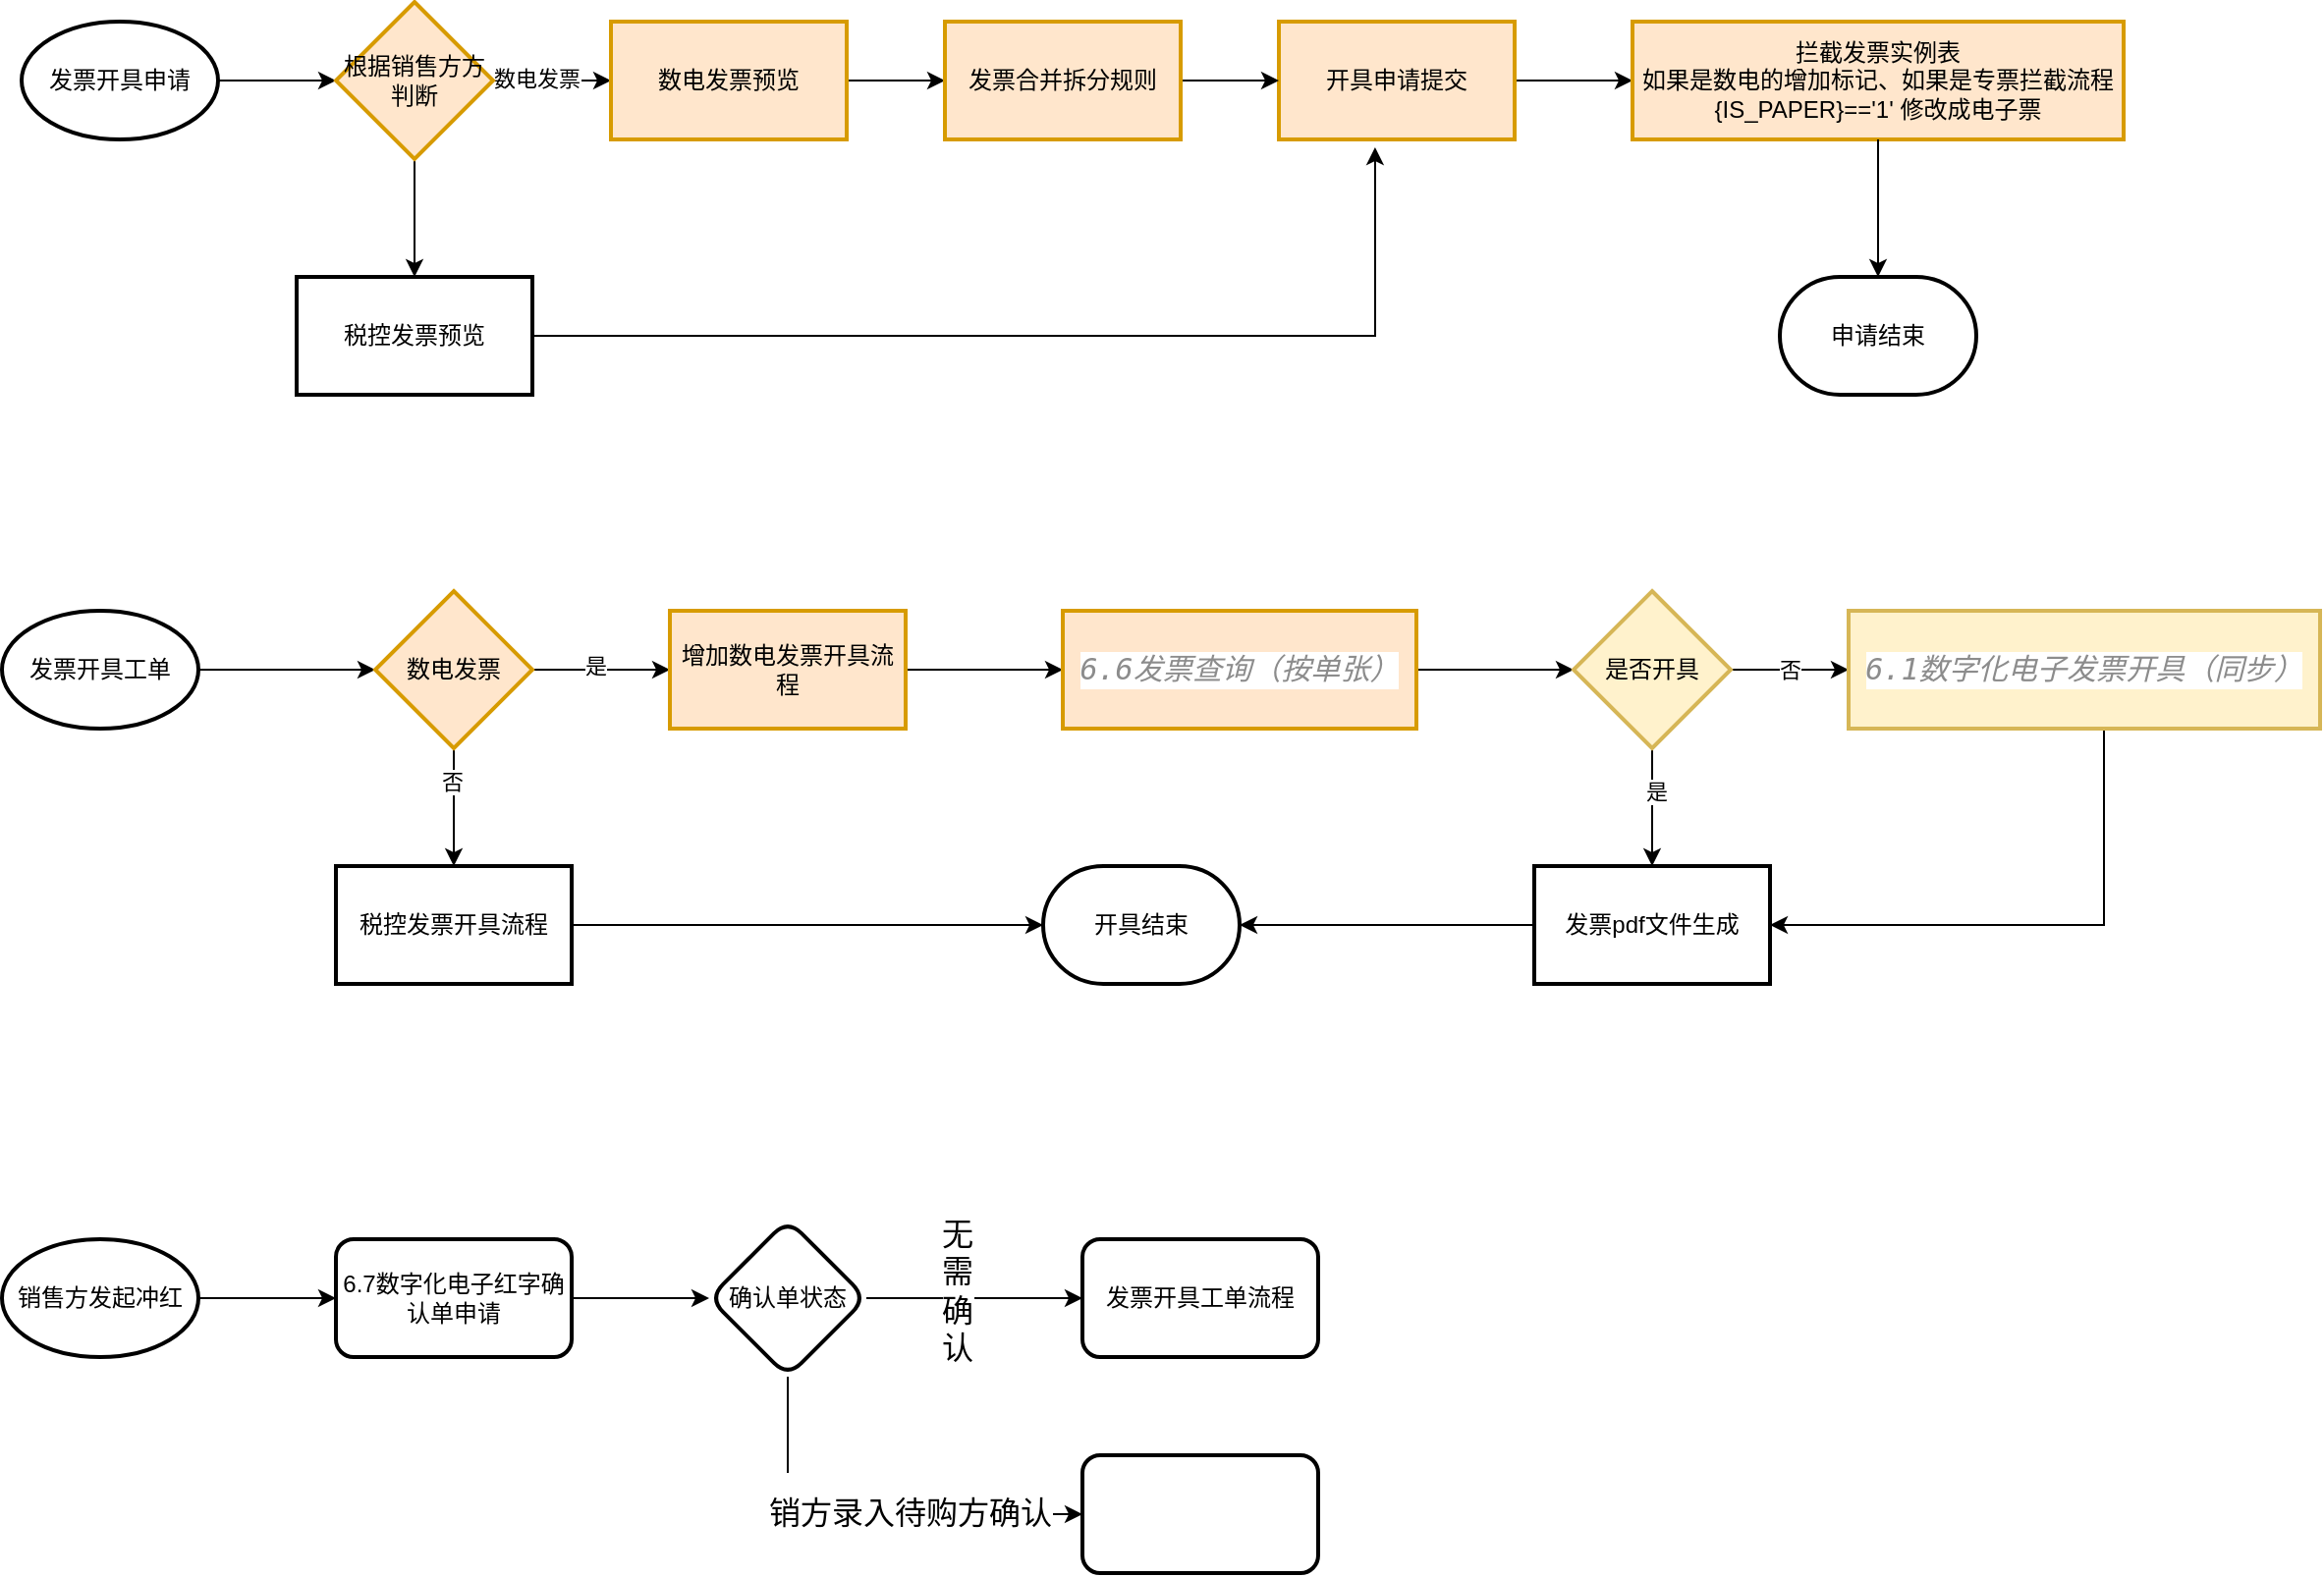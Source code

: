 <mxfile version="24.7.14">
  <diagram name="第 1 页" id="3UAAMPOmaUktBNUP9fB0">
    <mxGraphModel dx="1266" dy="605" grid="1" gridSize="10" guides="1" tooltips="1" connect="1" arrows="1" fold="1" page="1" pageScale="1" pageWidth="827" pageHeight="1169" math="0" shadow="0">
      <root>
        <mxCell id="0" />
        <mxCell id="1" parent="0" />
        <mxCell id="-Jz-nbpqpT1DS3PpgJbj-9" value="" style="edgeStyle=orthogonalEdgeStyle;rounded=0;orthogonalLoop=1;jettySize=auto;html=1;" parent="1" source="-Jz-nbpqpT1DS3PpgJbj-1" target="-Jz-nbpqpT1DS3PpgJbj-8" edge="1">
          <mxGeometry relative="1" as="geometry" />
        </mxCell>
        <mxCell id="-Jz-nbpqpT1DS3PpgJbj-1" value="发票开具申请" style="strokeWidth=2;html=1;shape=mxgraph.flowchart.start_1;whiteSpace=wrap;" parent="1" vertex="1">
          <mxGeometry x="60" y="200" width="100" height="60" as="geometry" />
        </mxCell>
        <mxCell id="-Jz-nbpqpT1DS3PpgJbj-11" value="" style="edgeStyle=orthogonalEdgeStyle;rounded=0;orthogonalLoop=1;jettySize=auto;html=1;" parent="1" source="-Jz-nbpqpT1DS3PpgJbj-8" target="-Jz-nbpqpT1DS3PpgJbj-10" edge="1">
          <mxGeometry relative="1" as="geometry" />
        </mxCell>
        <mxCell id="-Jz-nbpqpT1DS3PpgJbj-12" value="数电发票" style="edgeLabel;html=1;align=center;verticalAlign=middle;resizable=0;points=[];" parent="-Jz-nbpqpT1DS3PpgJbj-11" vertex="1" connectable="0">
          <mxGeometry x="-0.267" y="1" relative="1" as="geometry">
            <mxPoint as="offset" />
          </mxGeometry>
        </mxCell>
        <mxCell id="-Jz-nbpqpT1DS3PpgJbj-14" value="" style="edgeStyle=orthogonalEdgeStyle;rounded=0;orthogonalLoop=1;jettySize=auto;html=1;" parent="1" source="-Jz-nbpqpT1DS3PpgJbj-8" target="-Jz-nbpqpT1DS3PpgJbj-13" edge="1">
          <mxGeometry relative="1" as="geometry" />
        </mxCell>
        <mxCell id="-Jz-nbpqpT1DS3PpgJbj-8" value="根据销售方方判断" style="rhombus;whiteSpace=wrap;html=1;strokeWidth=2;fillColor=#ffe6cc;strokeColor=#d79b00;" parent="1" vertex="1">
          <mxGeometry x="220" y="190" width="80" height="80" as="geometry" />
        </mxCell>
        <mxCell id="-Jz-nbpqpT1DS3PpgJbj-57" value="" style="edgeStyle=orthogonalEdgeStyle;rounded=0;orthogonalLoop=1;jettySize=auto;html=1;" parent="1" source="-Jz-nbpqpT1DS3PpgJbj-10" target="-Jz-nbpqpT1DS3PpgJbj-56" edge="1">
          <mxGeometry relative="1" as="geometry" />
        </mxCell>
        <mxCell id="-Jz-nbpqpT1DS3PpgJbj-10" value="数电发票预览" style="whiteSpace=wrap;html=1;strokeWidth=2;fillColor=#ffe6cc;strokeColor=#d79b00;" parent="1" vertex="1">
          <mxGeometry x="360" y="200" width="120" height="60" as="geometry" />
        </mxCell>
        <mxCell id="-Jz-nbpqpT1DS3PpgJbj-13" value="税控发票预览" style="whiteSpace=wrap;html=1;strokeWidth=2;" parent="1" vertex="1">
          <mxGeometry x="200" y="330" width="120" height="60" as="geometry" />
        </mxCell>
        <mxCell id="-Jz-nbpqpT1DS3PpgJbj-18" value="" style="edgeStyle=orthogonalEdgeStyle;rounded=0;orthogonalLoop=1;jettySize=auto;html=1;" parent="1" source="-Jz-nbpqpT1DS3PpgJbj-15" target="-Jz-nbpqpT1DS3PpgJbj-17" edge="1">
          <mxGeometry relative="1" as="geometry" />
        </mxCell>
        <mxCell id="-Jz-nbpqpT1DS3PpgJbj-15" value="开具申请提交" style="whiteSpace=wrap;html=1;strokeWidth=2;fillColor=#ffe6cc;strokeColor=#d79b00;" parent="1" vertex="1">
          <mxGeometry x="700" y="200" width="120" height="60" as="geometry" />
        </mxCell>
        <mxCell id="-Jz-nbpqpT1DS3PpgJbj-17" value="拦截发票实例表&lt;div&gt;如果是数电的增加标记、如果是专票拦截流程{IS_PAPER}==&#39;1&#39; 修改成电子票&lt;/div&gt;" style="whiteSpace=wrap;html=1;strokeWidth=2;fillColor=#ffe6cc;strokeColor=#d79b00;" parent="1" vertex="1">
          <mxGeometry x="880" y="200" width="250" height="60" as="geometry" />
        </mxCell>
        <mxCell id="-Jz-nbpqpT1DS3PpgJbj-21" style="edgeStyle=orthogonalEdgeStyle;rounded=0;orthogonalLoop=1;jettySize=auto;html=1;entryX=0.408;entryY=1.067;entryDx=0;entryDy=0;entryPerimeter=0;" parent="1" source="-Jz-nbpqpT1DS3PpgJbj-13" target="-Jz-nbpqpT1DS3PpgJbj-15" edge="1">
          <mxGeometry relative="1" as="geometry" />
        </mxCell>
        <mxCell id="-Jz-nbpqpT1DS3PpgJbj-22" value="申请结束" style="strokeWidth=2;html=1;shape=mxgraph.flowchart.terminator;whiteSpace=wrap;" parent="1" vertex="1">
          <mxGeometry x="955" y="330" width="100" height="60" as="geometry" />
        </mxCell>
        <mxCell id="-Jz-nbpqpT1DS3PpgJbj-23" style="edgeStyle=orthogonalEdgeStyle;rounded=0;orthogonalLoop=1;jettySize=auto;html=1;entryX=0.5;entryY=0;entryDx=0;entryDy=0;entryPerimeter=0;" parent="1" source="-Jz-nbpqpT1DS3PpgJbj-17" target="-Jz-nbpqpT1DS3PpgJbj-22" edge="1">
          <mxGeometry relative="1" as="geometry" />
        </mxCell>
        <mxCell id="-Jz-nbpqpT1DS3PpgJbj-28" value="" style="edgeStyle=orthogonalEdgeStyle;rounded=0;orthogonalLoop=1;jettySize=auto;html=1;" parent="1" source="-Jz-nbpqpT1DS3PpgJbj-24" target="-Jz-nbpqpT1DS3PpgJbj-27" edge="1">
          <mxGeometry relative="1" as="geometry" />
        </mxCell>
        <mxCell id="-Jz-nbpqpT1DS3PpgJbj-24" value="发票开具工单" style="strokeWidth=2;html=1;shape=mxgraph.flowchart.start_1;whiteSpace=wrap;" parent="1" vertex="1">
          <mxGeometry x="50" y="500" width="100" height="60" as="geometry" />
        </mxCell>
        <mxCell id="-Jz-nbpqpT1DS3PpgJbj-30" value="" style="edgeStyle=orthogonalEdgeStyle;rounded=0;orthogonalLoop=1;jettySize=auto;html=1;" parent="1" source="-Jz-nbpqpT1DS3PpgJbj-27" target="-Jz-nbpqpT1DS3PpgJbj-29" edge="1">
          <mxGeometry relative="1" as="geometry" />
        </mxCell>
        <mxCell id="-Jz-nbpqpT1DS3PpgJbj-34" value="是" style="edgeLabel;html=1;align=center;verticalAlign=middle;resizable=0;points=[];" parent="-Jz-nbpqpT1DS3PpgJbj-30" vertex="1" connectable="0">
          <mxGeometry x="-0.086" y="2" relative="1" as="geometry">
            <mxPoint as="offset" />
          </mxGeometry>
        </mxCell>
        <mxCell id="-Jz-nbpqpT1DS3PpgJbj-33" value="" style="edgeStyle=orthogonalEdgeStyle;rounded=0;orthogonalLoop=1;jettySize=auto;html=1;" parent="1" source="-Jz-nbpqpT1DS3PpgJbj-27" target="-Jz-nbpqpT1DS3PpgJbj-32" edge="1">
          <mxGeometry relative="1" as="geometry" />
        </mxCell>
        <mxCell id="-Jz-nbpqpT1DS3PpgJbj-35" value="否" style="edgeLabel;html=1;align=center;verticalAlign=middle;resizable=0;points=[];" parent="-Jz-nbpqpT1DS3PpgJbj-33" vertex="1" connectable="0">
          <mxGeometry x="-0.45" y="-1" relative="1" as="geometry">
            <mxPoint as="offset" />
          </mxGeometry>
        </mxCell>
        <mxCell id="-Jz-nbpqpT1DS3PpgJbj-27" value="数电发票" style="rhombus;whiteSpace=wrap;html=1;strokeWidth=2;fillColor=#ffe6cc;strokeColor=#d79b00;" parent="1" vertex="1">
          <mxGeometry x="240" y="490" width="80" height="80" as="geometry" />
        </mxCell>
        <mxCell id="-Jz-nbpqpT1DS3PpgJbj-37" value="" style="edgeStyle=orthogonalEdgeStyle;rounded=0;orthogonalLoop=1;jettySize=auto;html=1;" parent="1" source="-Jz-nbpqpT1DS3PpgJbj-29" target="-Jz-nbpqpT1DS3PpgJbj-36" edge="1">
          <mxGeometry relative="1" as="geometry" />
        </mxCell>
        <mxCell id="-Jz-nbpqpT1DS3PpgJbj-29" value="增加数电发票开具流程" style="whiteSpace=wrap;html=1;strokeWidth=2;fillColor=#ffe6cc;strokeColor=#d79b00;" parent="1" vertex="1">
          <mxGeometry x="390" y="500" width="120" height="60" as="geometry" />
        </mxCell>
        <mxCell id="-Jz-nbpqpT1DS3PpgJbj-32" value="税控发票开具流程" style="whiteSpace=wrap;html=1;strokeWidth=2;" parent="1" vertex="1">
          <mxGeometry x="220" y="630" width="120" height="60" as="geometry" />
        </mxCell>
        <mxCell id="-Jz-nbpqpT1DS3PpgJbj-41" value="" style="edgeStyle=orthogonalEdgeStyle;rounded=0;orthogonalLoop=1;jettySize=auto;html=1;" parent="1" source="-Jz-nbpqpT1DS3PpgJbj-36" target="-Jz-nbpqpT1DS3PpgJbj-40" edge="1">
          <mxGeometry relative="1" as="geometry" />
        </mxCell>
        <mxCell id="-Jz-nbpqpT1DS3PpgJbj-36" value="&lt;div style=&quot;background-color:#ffffff;color:#080808&quot;&gt;&lt;pre style=&quot;font-family:&#39;JetBrains Mono&#39;,monospace;font-size:11.3pt;&quot;&gt;&lt;span style=&quot;color:#8c8c8c;font-style:italic;&quot;&gt;6.6&lt;/span&gt;&lt;span style=&quot;color:#8c8c8c;font-style:italic;font-family:&#39;Menlo-Regular&#39;,monospace;&quot;&gt;发票查询（按单张）&lt;/span&gt;&lt;/pre&gt;&lt;/div&gt;" style="whiteSpace=wrap;html=1;strokeWidth=2;fillColor=#ffe6cc;strokeColor=#d79b00;" parent="1" vertex="1">
          <mxGeometry x="590" y="500" width="180" height="60" as="geometry" />
        </mxCell>
        <mxCell id="-Jz-nbpqpT1DS3PpgJbj-43" value="" style="edgeStyle=orthogonalEdgeStyle;rounded=0;orthogonalLoop=1;jettySize=auto;html=1;" parent="1" source="-Jz-nbpqpT1DS3PpgJbj-40" target="-Jz-nbpqpT1DS3PpgJbj-42" edge="1">
          <mxGeometry relative="1" as="geometry" />
        </mxCell>
        <mxCell id="-Jz-nbpqpT1DS3PpgJbj-44" value="否" style="edgeLabel;html=1;align=center;verticalAlign=middle;resizable=0;points=[];" parent="-Jz-nbpqpT1DS3PpgJbj-43" vertex="1" connectable="0">
          <mxGeometry relative="1" as="geometry">
            <mxPoint as="offset" />
          </mxGeometry>
        </mxCell>
        <mxCell id="-Jz-nbpqpT1DS3PpgJbj-50" value="" style="edgeStyle=orthogonalEdgeStyle;rounded=0;orthogonalLoop=1;jettySize=auto;html=1;" parent="1" source="-Jz-nbpqpT1DS3PpgJbj-40" target="-Jz-nbpqpT1DS3PpgJbj-48" edge="1">
          <mxGeometry relative="1" as="geometry" />
        </mxCell>
        <mxCell id="SmkMkKPDx234Q4cf2KP6-1" value="是" style="edgeLabel;html=1;align=center;verticalAlign=middle;resizable=0;points=[];" parent="-Jz-nbpqpT1DS3PpgJbj-50" vertex="1" connectable="0">
          <mxGeometry x="-0.267" y="2" relative="1" as="geometry">
            <mxPoint as="offset" />
          </mxGeometry>
        </mxCell>
        <mxCell id="-Jz-nbpqpT1DS3PpgJbj-40" value="是否开具" style="rhombus;whiteSpace=wrap;html=1;strokeWidth=2;fillColor=#fff2cc;strokeColor=#d6b656;" parent="1" vertex="1">
          <mxGeometry x="850" y="490" width="80" height="80" as="geometry" />
        </mxCell>
        <mxCell id="-Jz-nbpqpT1DS3PpgJbj-51" style="edgeStyle=orthogonalEdgeStyle;rounded=0;orthogonalLoop=1;jettySize=auto;html=1;entryX=1;entryY=0.5;entryDx=0;entryDy=0;" parent="1" source="-Jz-nbpqpT1DS3PpgJbj-42" target="-Jz-nbpqpT1DS3PpgJbj-48" edge="1">
          <mxGeometry relative="1" as="geometry">
            <Array as="points">
              <mxPoint x="1120" y="660" />
            </Array>
          </mxGeometry>
        </mxCell>
        <mxCell id="-Jz-nbpqpT1DS3PpgJbj-42" value="&lt;div style=&quot;background-color:#ffffff;color:#080808&quot;&gt;&lt;pre style=&quot;font-family:&#39;JetBrains Mono&#39;,monospace;font-size:11.3pt;&quot;&gt;&lt;span style=&quot;color:#8c8c8c;font-style:italic;&quot;&gt;6.1&lt;/span&gt;&lt;span style=&quot;color:#8c8c8c;font-style:italic;font-family:&#39;Menlo-Regular&#39;,monospace;&quot;&gt;数字化电子发票开具（同步）&lt;/span&gt;&lt;/pre&gt;&lt;/div&gt;" style="whiteSpace=wrap;html=1;strokeWidth=2;fillColor=#fff2cc;strokeColor=#d6b656;" parent="1" vertex="1">
          <mxGeometry x="990" y="500" width="240" height="60" as="geometry" />
        </mxCell>
        <mxCell id="-Jz-nbpqpT1DS3PpgJbj-53" value="" style="edgeStyle=orthogonalEdgeStyle;rounded=0;orthogonalLoop=1;jettySize=auto;html=1;" parent="1" source="-Jz-nbpqpT1DS3PpgJbj-48" target="-Jz-nbpqpT1DS3PpgJbj-52" edge="1">
          <mxGeometry relative="1" as="geometry" />
        </mxCell>
        <mxCell id="-Jz-nbpqpT1DS3PpgJbj-48" value="发票pdf文件生成" style="whiteSpace=wrap;html=1;strokeWidth=2;" parent="1" vertex="1">
          <mxGeometry x="830" y="630" width="120" height="60" as="geometry" />
        </mxCell>
        <mxCell id="-Jz-nbpqpT1DS3PpgJbj-52" value="开具结束" style="strokeWidth=2;html=1;shape=mxgraph.flowchart.terminator;whiteSpace=wrap;" parent="1" vertex="1">
          <mxGeometry x="580" y="630" width="100" height="60" as="geometry" />
        </mxCell>
        <mxCell id="-Jz-nbpqpT1DS3PpgJbj-54" style="edgeStyle=orthogonalEdgeStyle;rounded=0;orthogonalLoop=1;jettySize=auto;html=1;entryX=0;entryY=0.5;entryDx=0;entryDy=0;entryPerimeter=0;" parent="1" source="-Jz-nbpqpT1DS3PpgJbj-32" target="-Jz-nbpqpT1DS3PpgJbj-52" edge="1">
          <mxGeometry relative="1" as="geometry" />
        </mxCell>
        <mxCell id="-Jz-nbpqpT1DS3PpgJbj-58" value="" style="edgeStyle=orthogonalEdgeStyle;rounded=0;orthogonalLoop=1;jettySize=auto;html=1;" parent="1" source="-Jz-nbpqpT1DS3PpgJbj-56" target="-Jz-nbpqpT1DS3PpgJbj-15" edge="1">
          <mxGeometry relative="1" as="geometry" />
        </mxCell>
        <mxCell id="-Jz-nbpqpT1DS3PpgJbj-56" value="发票合并拆分规则" style="whiteSpace=wrap;html=1;fillColor=#ffe6cc;strokeColor=#d79b00;strokeWidth=2;" parent="1" vertex="1">
          <mxGeometry x="530" y="200" width="120" height="60" as="geometry" />
        </mxCell>
        <mxCell id="nVx7t4qCiavf7SBLXbq6-3" value="" style="edgeStyle=orthogonalEdgeStyle;rounded=0;orthogonalLoop=1;jettySize=auto;html=1;" edge="1" parent="1" source="nVx7t4qCiavf7SBLXbq6-1" target="nVx7t4qCiavf7SBLXbq6-2">
          <mxGeometry relative="1" as="geometry" />
        </mxCell>
        <mxCell id="nVx7t4qCiavf7SBLXbq6-1" value="销售方发起冲红" style="strokeWidth=2;html=1;shape=mxgraph.flowchart.start_1;whiteSpace=wrap;" vertex="1" parent="1">
          <mxGeometry x="50" y="820" width="100" height="60" as="geometry" />
        </mxCell>
        <mxCell id="nVx7t4qCiavf7SBLXbq6-5" value="" style="edgeStyle=orthogonalEdgeStyle;rounded=0;orthogonalLoop=1;jettySize=auto;html=1;" edge="1" parent="1" source="nVx7t4qCiavf7SBLXbq6-2" target="nVx7t4qCiavf7SBLXbq6-4">
          <mxGeometry relative="1" as="geometry" />
        </mxCell>
        <mxCell id="nVx7t4qCiavf7SBLXbq6-2" value="6.7数字化电子红字确认单申请" style="rounded=1;whiteSpace=wrap;html=1;strokeWidth=2;" vertex="1" parent="1">
          <mxGeometry x="220" y="820" width="120" height="60" as="geometry" />
        </mxCell>
        <mxCell id="nVx7t4qCiavf7SBLXbq6-7" value="" style="edgeStyle=orthogonalEdgeStyle;rounded=0;orthogonalLoop=1;jettySize=auto;html=1;" edge="1" parent="1" source="nVx7t4qCiavf7SBLXbq6-4" target="nVx7t4qCiavf7SBLXbq6-6">
          <mxGeometry relative="1" as="geometry" />
        </mxCell>
        <mxCell id="nVx7t4qCiavf7SBLXbq6-8" value="&lt;p style=&quot;margin: 0pt 0pt 0.0pt; text-align: justify; font-size: 12pt; text-wrap: wrap;&quot; class=&quot;MsoNormal&quot;&gt;&lt;font face=&quot;宋体&quot;&gt;无需确认&lt;/font&gt;&lt;/p&gt;" style="edgeLabel;html=1;align=center;verticalAlign=middle;resizable=0;points=[];" vertex="1" connectable="0" parent="nVx7t4qCiavf7SBLXbq6-7">
          <mxGeometry x="-0.175" y="4" relative="1" as="geometry">
            <mxPoint as="offset" />
          </mxGeometry>
        </mxCell>
        <mxCell id="nVx7t4qCiavf7SBLXbq6-10" value="" style="edgeStyle=orthogonalEdgeStyle;rounded=0;orthogonalLoop=1;jettySize=auto;html=1;entryX=0;entryY=0.5;entryDx=0;entryDy=0;" edge="1" parent="1" source="nVx7t4qCiavf7SBLXbq6-4" target="nVx7t4qCiavf7SBLXbq6-9">
          <mxGeometry relative="1" as="geometry">
            <Array as="points">
              <mxPoint x="450" y="960" />
            </Array>
          </mxGeometry>
        </mxCell>
        <mxCell id="nVx7t4qCiavf7SBLXbq6-11" value="&lt;p style=&quot;margin: 0pt 0pt 0.0pt; text-align: justify; font-family: Calibri; font-size: 12pt; text-wrap: wrap;&quot; class=&quot;MsoNormal&quot;&gt;&lt;br&gt;&lt;/p&gt;" style="edgeLabel;html=1;align=center;verticalAlign=middle;resizable=0;points=[];" vertex="1" connectable="0" parent="nVx7t4qCiavf7SBLXbq6-10">
          <mxGeometry x="-0.267" y="-1" relative="1" as="geometry">
            <mxPoint as="offset" />
          </mxGeometry>
        </mxCell>
        <mxCell id="nVx7t4qCiavf7SBLXbq6-12" value="&lt;p class=&quot;MsoNormal&quot;&gt;&lt;span style=&quot;mso-spacerun:&#39;yes&#39;;font-family:宋体;mso-bidi-font-family:&#39;Times New Roman&#39;;&#xa;color:rgb(0,0,0);font-size:12.0pt;mso-font-kerning:1.0pt;&quot;&gt;&lt;font face=&quot;宋体&quot;&gt;销方录入待购方确认&lt;/font&gt;&lt;/span&gt;&lt;/p&gt;" style="edgeLabel;html=1;align=center;verticalAlign=middle;resizable=0;points=[];" vertex="1" connectable="0" parent="nVx7t4qCiavf7SBLXbq6-10">
          <mxGeometry x="0.2" y="1" relative="1" as="geometry">
            <mxPoint as="offset" />
          </mxGeometry>
        </mxCell>
        <mxCell id="nVx7t4qCiavf7SBLXbq6-4" value="确认单状态" style="rhombus;whiteSpace=wrap;html=1;rounded=1;strokeWidth=2;" vertex="1" parent="1">
          <mxGeometry x="410" y="810" width="80" height="80" as="geometry" />
        </mxCell>
        <mxCell id="nVx7t4qCiavf7SBLXbq6-6" value="发票开具工单流程" style="whiteSpace=wrap;html=1;rounded=1;strokeWidth=2;" vertex="1" parent="1">
          <mxGeometry x="600" y="820" width="120" height="60" as="geometry" />
        </mxCell>
        <mxCell id="nVx7t4qCiavf7SBLXbq6-9" value="" style="whiteSpace=wrap;html=1;rounded=1;strokeWidth=2;" vertex="1" parent="1">
          <mxGeometry x="600" y="930" width="120" height="60" as="geometry" />
        </mxCell>
      </root>
    </mxGraphModel>
  </diagram>
</mxfile>
